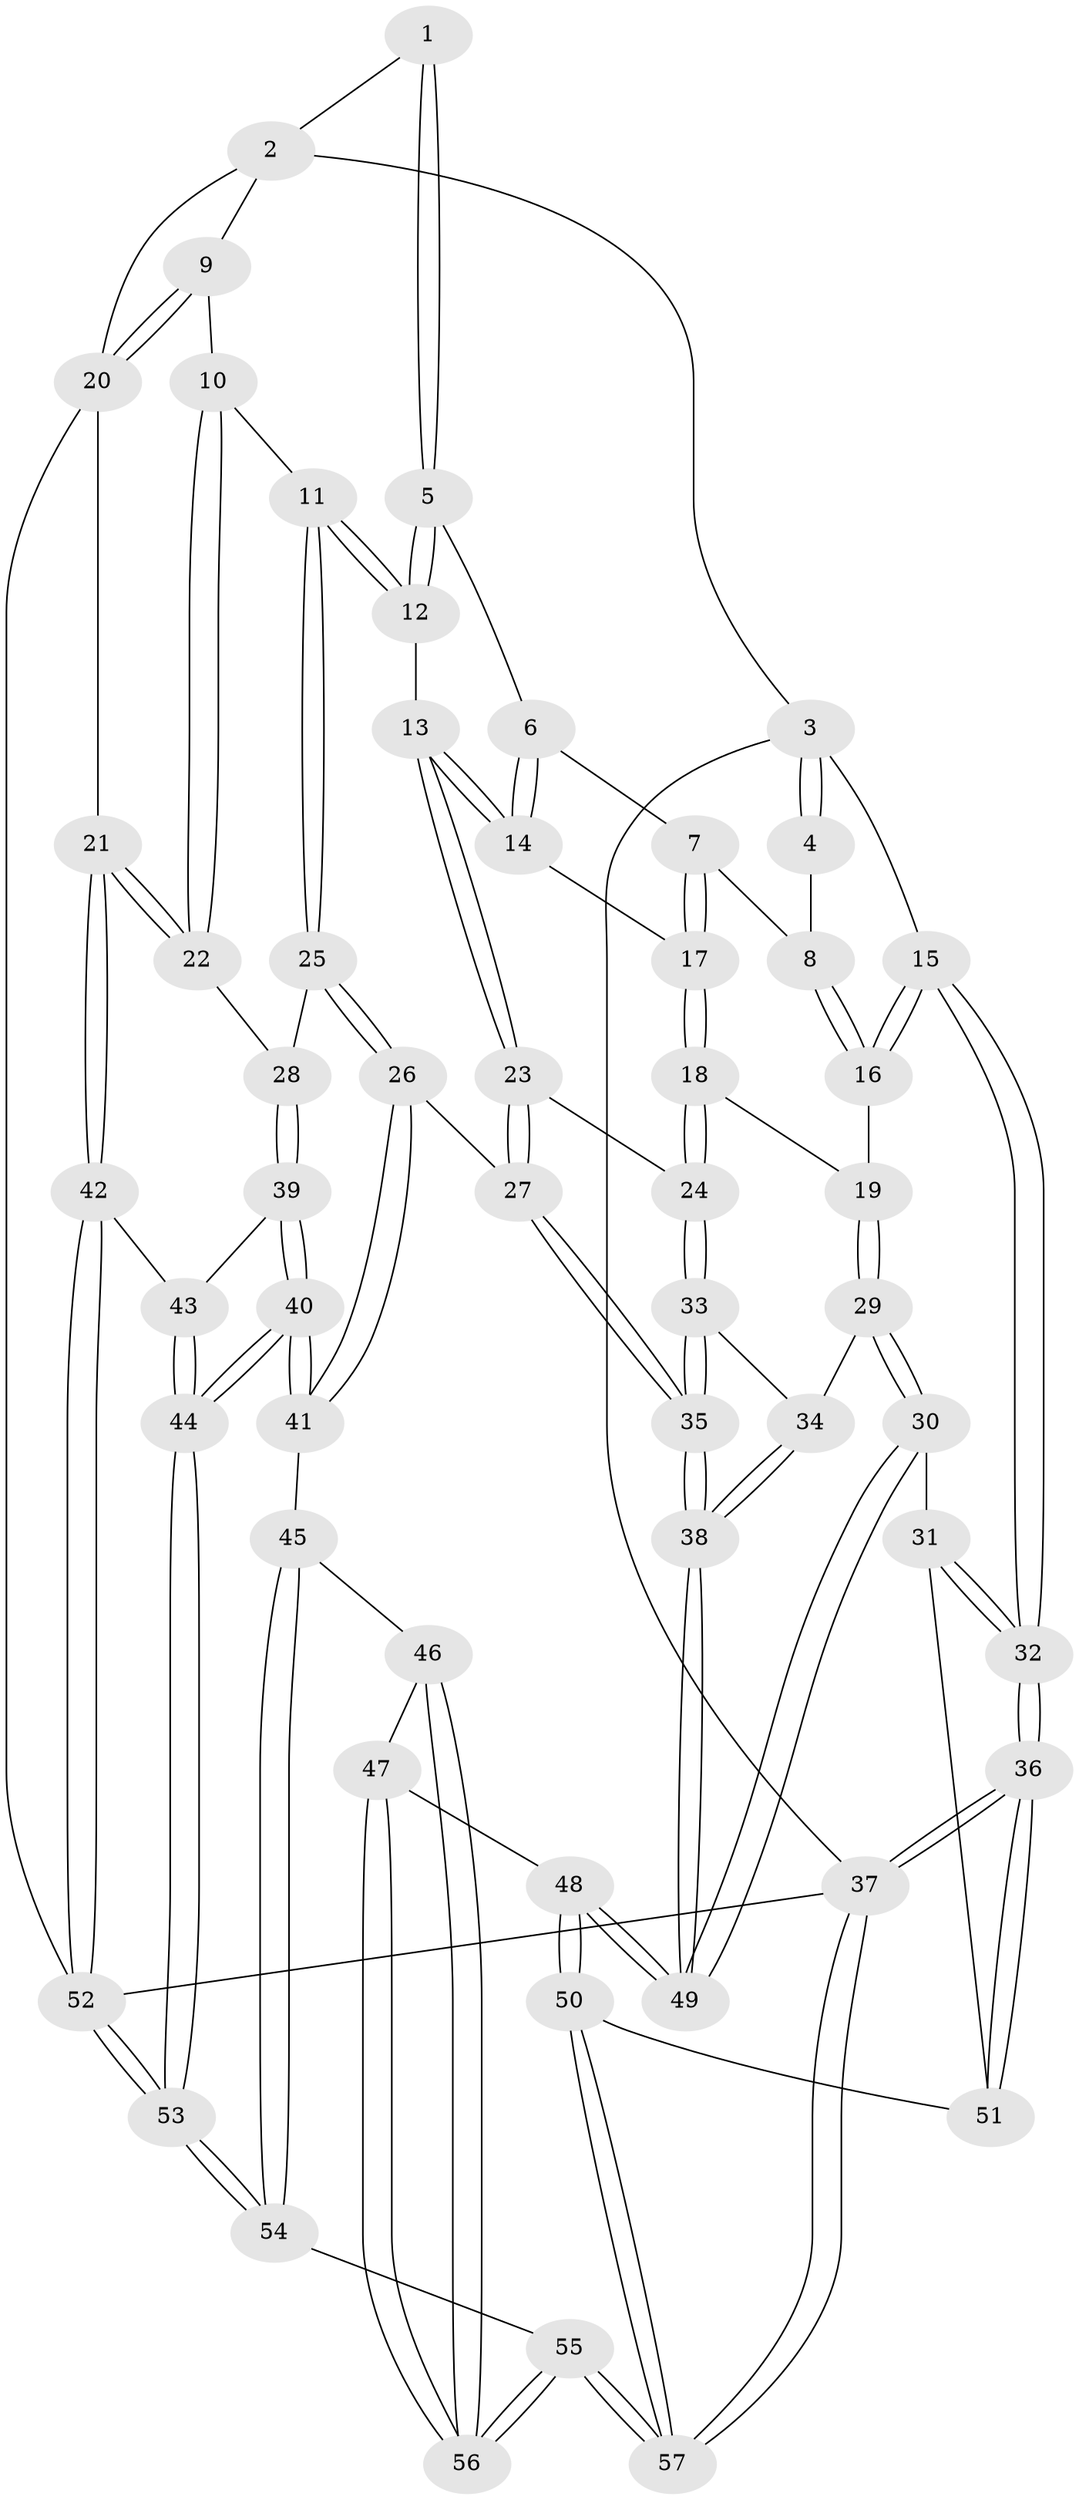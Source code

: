 // Generated by graph-tools (version 1.1) at 2025/03/03/09/25 03:03:23]
// undirected, 57 vertices, 139 edges
graph export_dot {
graph [start="1"]
  node [color=gray90,style=filled];
  1 [pos="+0.5526896709186502+0"];
  2 [pos="+0.7060563616183875+0"];
  3 [pos="+0+0"];
  4 [pos="+0.33482656503770203+0"];
  5 [pos="+0.5505116881720225+0"];
  6 [pos="+0.28263952961732647+0.22951583086177738"];
  7 [pos="+0.15892284181637578+0.23547549780732213"];
  8 [pos="+0.14051238996698198+0.2159315303344724"];
  9 [pos="+0.9396709050309671+0.22653520221203458"];
  10 [pos="+0.8934029717800646+0.28933603587101075"];
  11 [pos="+0.5748987558471526+0.31545193613893646"];
  12 [pos="+0.5664886443564537+0.30620267545226204"];
  13 [pos="+0.4227398489198772+0.3657117181248891"];
  14 [pos="+0.3791748657288304+0.3377034574970725"];
  15 [pos="+0+0.1255770795805815"];
  16 [pos="+0+0.16105965296466854"];
  17 [pos="+0.17819883817191584+0.30181090197807253"];
  18 [pos="+0.1806015792483173+0.44590278730536403"];
  19 [pos="+0.15950266819892292+0.4534929712711613"];
  20 [pos="+1+0.23135719303831231"];
  21 [pos="+1+0.6448874986037186"];
  22 [pos="+0.8963851747441649+0.4750113598941989"];
  23 [pos="+0.3067882633421016+0.4955802272893119"];
  24 [pos="+0.28755821454465624+0.495560194339423"];
  25 [pos="+0.6461228235874038+0.49724374106882696"];
  26 [pos="+0.4099066068655239+0.6261194805127485"];
  27 [pos="+0.39699719389903393+0.6200050032188426"];
  28 [pos="+0.6527826342547561+0.5036956194183474"];
  29 [pos="+0+0.594534940150916"];
  30 [pos="+0+0.6003954903292645"];
  31 [pos="+0+0.6051500417791081"];
  32 [pos="+0+0.5962164679082995"];
  33 [pos="+0.23988548318288871+0.5783457919597631"];
  34 [pos="+0.15973943879749994+0.6350263468978762"];
  35 [pos="+0.2487517574708359+0.7425143063161083"];
  36 [pos="+0+0.7316997682196809"];
  37 [pos="+0+1"];
  38 [pos="+0.23540994369741194+0.7631961725095389"];
  39 [pos="+0.6558529128029185+0.5192940361759568"];
  40 [pos="+0.5678569833845238+0.8063634741543204"];
  41 [pos="+0.49355996203900426+0.8000686412028839"];
  42 [pos="+1+0.6581940355595196"];
  43 [pos="+0.7556331143828341+0.6482939507681078"];
  44 [pos="+0.7298239195928737+0.9175276580623974"];
  45 [pos="+0.4587324514879706+0.824731703569636"];
  46 [pos="+0.42478740305937246+0.8378081045539326"];
  47 [pos="+0.2325977297183635+0.8251541285072694"];
  48 [pos="+0.23023536232812608+0.8240785977088827"];
  49 [pos="+0.22801853526287483+0.7943318420101004"];
  50 [pos="+0.13798427593549292+0.8854462786897596"];
  51 [pos="+0.10297932052321443+0.8435255153865415"];
  52 [pos="+1+1"];
  53 [pos="+1+1"];
  54 [pos="+0.4986334036376248+1"];
  55 [pos="+0.35265811747795456+1"];
  56 [pos="+0.34582398210619547+1"];
  57 [pos="+0+1"];
  1 -- 2;
  1 -- 5;
  1 -- 5;
  2 -- 3;
  2 -- 9;
  2 -- 20;
  3 -- 4;
  3 -- 4;
  3 -- 15;
  3 -- 37;
  4 -- 8;
  5 -- 6;
  5 -- 12;
  5 -- 12;
  6 -- 7;
  6 -- 14;
  6 -- 14;
  7 -- 8;
  7 -- 17;
  7 -- 17;
  8 -- 16;
  8 -- 16;
  9 -- 10;
  9 -- 20;
  9 -- 20;
  10 -- 11;
  10 -- 22;
  10 -- 22;
  11 -- 12;
  11 -- 12;
  11 -- 25;
  11 -- 25;
  12 -- 13;
  13 -- 14;
  13 -- 14;
  13 -- 23;
  13 -- 23;
  14 -- 17;
  15 -- 16;
  15 -- 16;
  15 -- 32;
  15 -- 32;
  16 -- 19;
  17 -- 18;
  17 -- 18;
  18 -- 19;
  18 -- 24;
  18 -- 24;
  19 -- 29;
  19 -- 29;
  20 -- 21;
  20 -- 52;
  21 -- 22;
  21 -- 22;
  21 -- 42;
  21 -- 42;
  22 -- 28;
  23 -- 24;
  23 -- 27;
  23 -- 27;
  24 -- 33;
  24 -- 33;
  25 -- 26;
  25 -- 26;
  25 -- 28;
  26 -- 27;
  26 -- 41;
  26 -- 41;
  27 -- 35;
  27 -- 35;
  28 -- 39;
  28 -- 39;
  29 -- 30;
  29 -- 30;
  29 -- 34;
  30 -- 31;
  30 -- 49;
  30 -- 49;
  31 -- 32;
  31 -- 32;
  31 -- 51;
  32 -- 36;
  32 -- 36;
  33 -- 34;
  33 -- 35;
  33 -- 35;
  34 -- 38;
  34 -- 38;
  35 -- 38;
  35 -- 38;
  36 -- 37;
  36 -- 37;
  36 -- 51;
  36 -- 51;
  37 -- 57;
  37 -- 57;
  37 -- 52;
  38 -- 49;
  38 -- 49;
  39 -- 40;
  39 -- 40;
  39 -- 43;
  40 -- 41;
  40 -- 41;
  40 -- 44;
  40 -- 44;
  41 -- 45;
  42 -- 43;
  42 -- 52;
  42 -- 52;
  43 -- 44;
  43 -- 44;
  44 -- 53;
  44 -- 53;
  45 -- 46;
  45 -- 54;
  45 -- 54;
  46 -- 47;
  46 -- 56;
  46 -- 56;
  47 -- 48;
  47 -- 56;
  47 -- 56;
  48 -- 49;
  48 -- 49;
  48 -- 50;
  48 -- 50;
  50 -- 51;
  50 -- 57;
  50 -- 57;
  52 -- 53;
  52 -- 53;
  53 -- 54;
  53 -- 54;
  54 -- 55;
  55 -- 56;
  55 -- 56;
  55 -- 57;
  55 -- 57;
}
